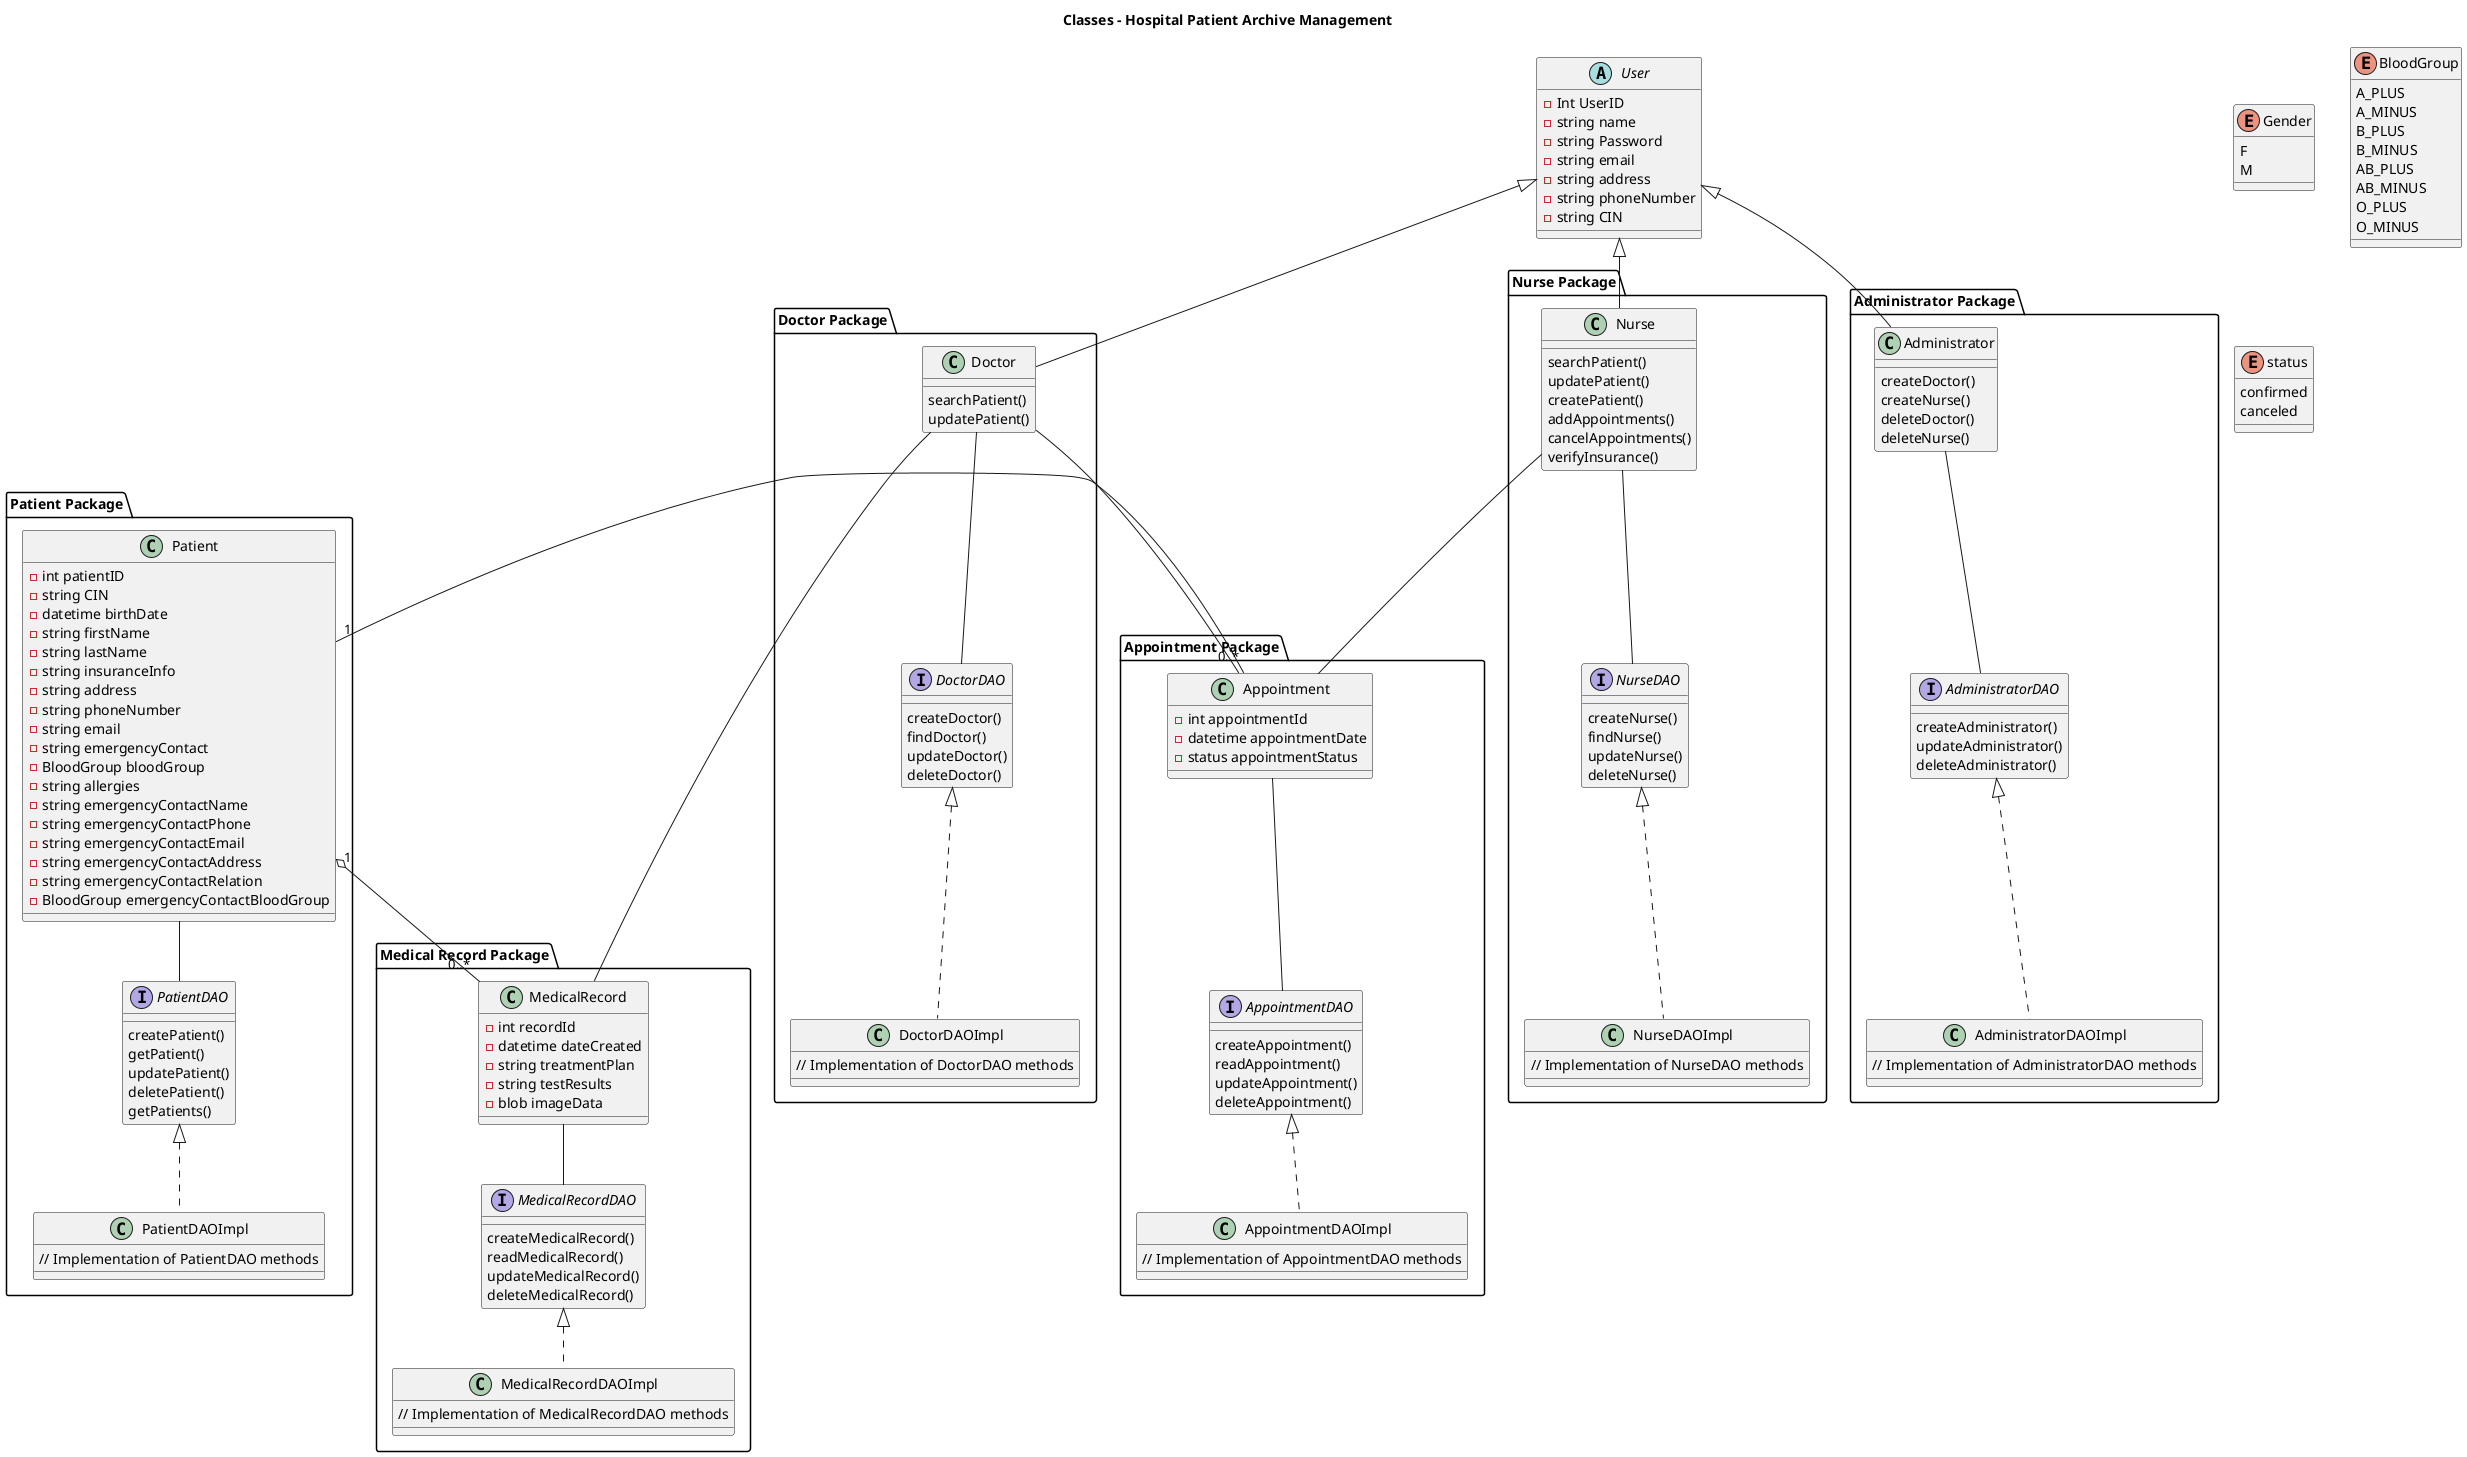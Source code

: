 @startuml
title Classes - Hospital Patient Archive Management

' Common Enums
enum Gender {
  F
  M
}

enum BloodGroup {
  A_PLUS
  A_MINUS
  B_PLUS
  B_MINUS
  AB_PLUS
  AB_MINUS
  O_PLUS
  O_MINUS
}

enum status {
  confirmed
  canceled
}

' Abstract User class
abstract class User {
  - Int UserID
  - string name
  - string Password 
  - string email
  - string address
  - string phoneNumber
  - string CIN
}

' Doctor package
package "Doctor Package" {
  class Doctor {
    searchPatient()
    updatePatient()
  }

  interface DoctorDAO {
    createDoctor()
    findDoctor()
    updateDoctor()
    deleteDoctor()
  }
  Doctor -- DoctorDAO

  class DoctorDAOImpl implements DoctorDAO {
    // Implementation of DoctorDAO methods
  }

  User <|-- Doctor 
}

' Nurse package
package "Nurse Package" {
  class Nurse {
    searchPatient()
    updatePatient()
    createPatient()
    addAppointments()
    cancelAppointments()
    verifyInsurance()
  }

  interface NurseDAO {
    createNurse()
    findNurse()
    updateNurse()
    deleteNurse()
  }
  Nurse -- NurseDAO

  class NurseDAOImpl implements NurseDAO {
    // Implementation of NurseDAO methods
  }

  User <|-- Nurse 
}

' Administrator package
package "Administrator Package" {
  class Administrator {
    createDoctor()
    createNurse()
    deleteDoctor()
    deleteNurse()
  }

  interface AdministratorDAO {
    createAdministrator()
    updateAdministrator()
    deleteAdministrator()
  }
  Administrator -- AdministratorDAO

  class AdministratorDAOImpl implements AdministratorDAO {
    // Implementation of AdministratorDAO methods
  }

  User <|-- Administrator 
}

' Patient package
package "Patient Package" {
  class Patient {
    - int patientID
    - string CIN
    - datetime birthDate
    - string firstName
    - string lastName
    - string insuranceInfo
    - string address
    - string phoneNumber
    - string email
    - string emergencyContact
    - BloodGroup bloodGroup
    - string allergies
    - string emergencyContactName
    - string emergencyContactPhone
    - string emergencyContactEmail
    - string emergencyContactAddress
    - string emergencyContactRelation
    - BloodGroup emergencyContactBloodGroup
  }

  interface PatientDAO {
    createPatient()
    getPatient()
    updatePatient()
    deletePatient()
    getPatients()
  }
  Patient -- PatientDAO


  class PatientDAOImpl implements PatientDAO {
    // Implementation of PatientDAO methods
  }
}

' Appointment package
package "Appointment Package" {
  class Appointment {
    - int appointmentId
    - datetime appointmentDate
    - status appointmentStatus
  }

  interface AppointmentDAO {
    createAppointment()
    readAppointment()
    updateAppointment()
    deleteAppointment()
  }
  Appointment -- AppointmentDAO

  class AppointmentDAOImpl implements AppointmentDAO {
    // Implementation of AppointmentDAO methods
  }

  Patient "1" - "0..*" Appointment
}

' Medical Record package
package "Medical Record Package" {
  class MedicalRecord {
    - int recordId
    - datetime dateCreated
    - string treatmentPlan
    - string testResults
    - blob imageData
  }

  interface MedicalRecordDAO {
    createMedicalRecord()
    readMedicalRecord()
    updateMedicalRecord()
    deleteMedicalRecord()
  }
 MedicalRecord -- MedicalRecordDAO

  class MedicalRecordDAOImpl implements MedicalRecordDAO {
    // Implementation of MedicalRecordDAO methods
  }

  Patient "1" o-- "0..*" MedicalRecord
}

' Relationships between packages
Doctor -- Appointment
Nurse -- Appointment
Doctor -- MedicalRecord

@enduml
